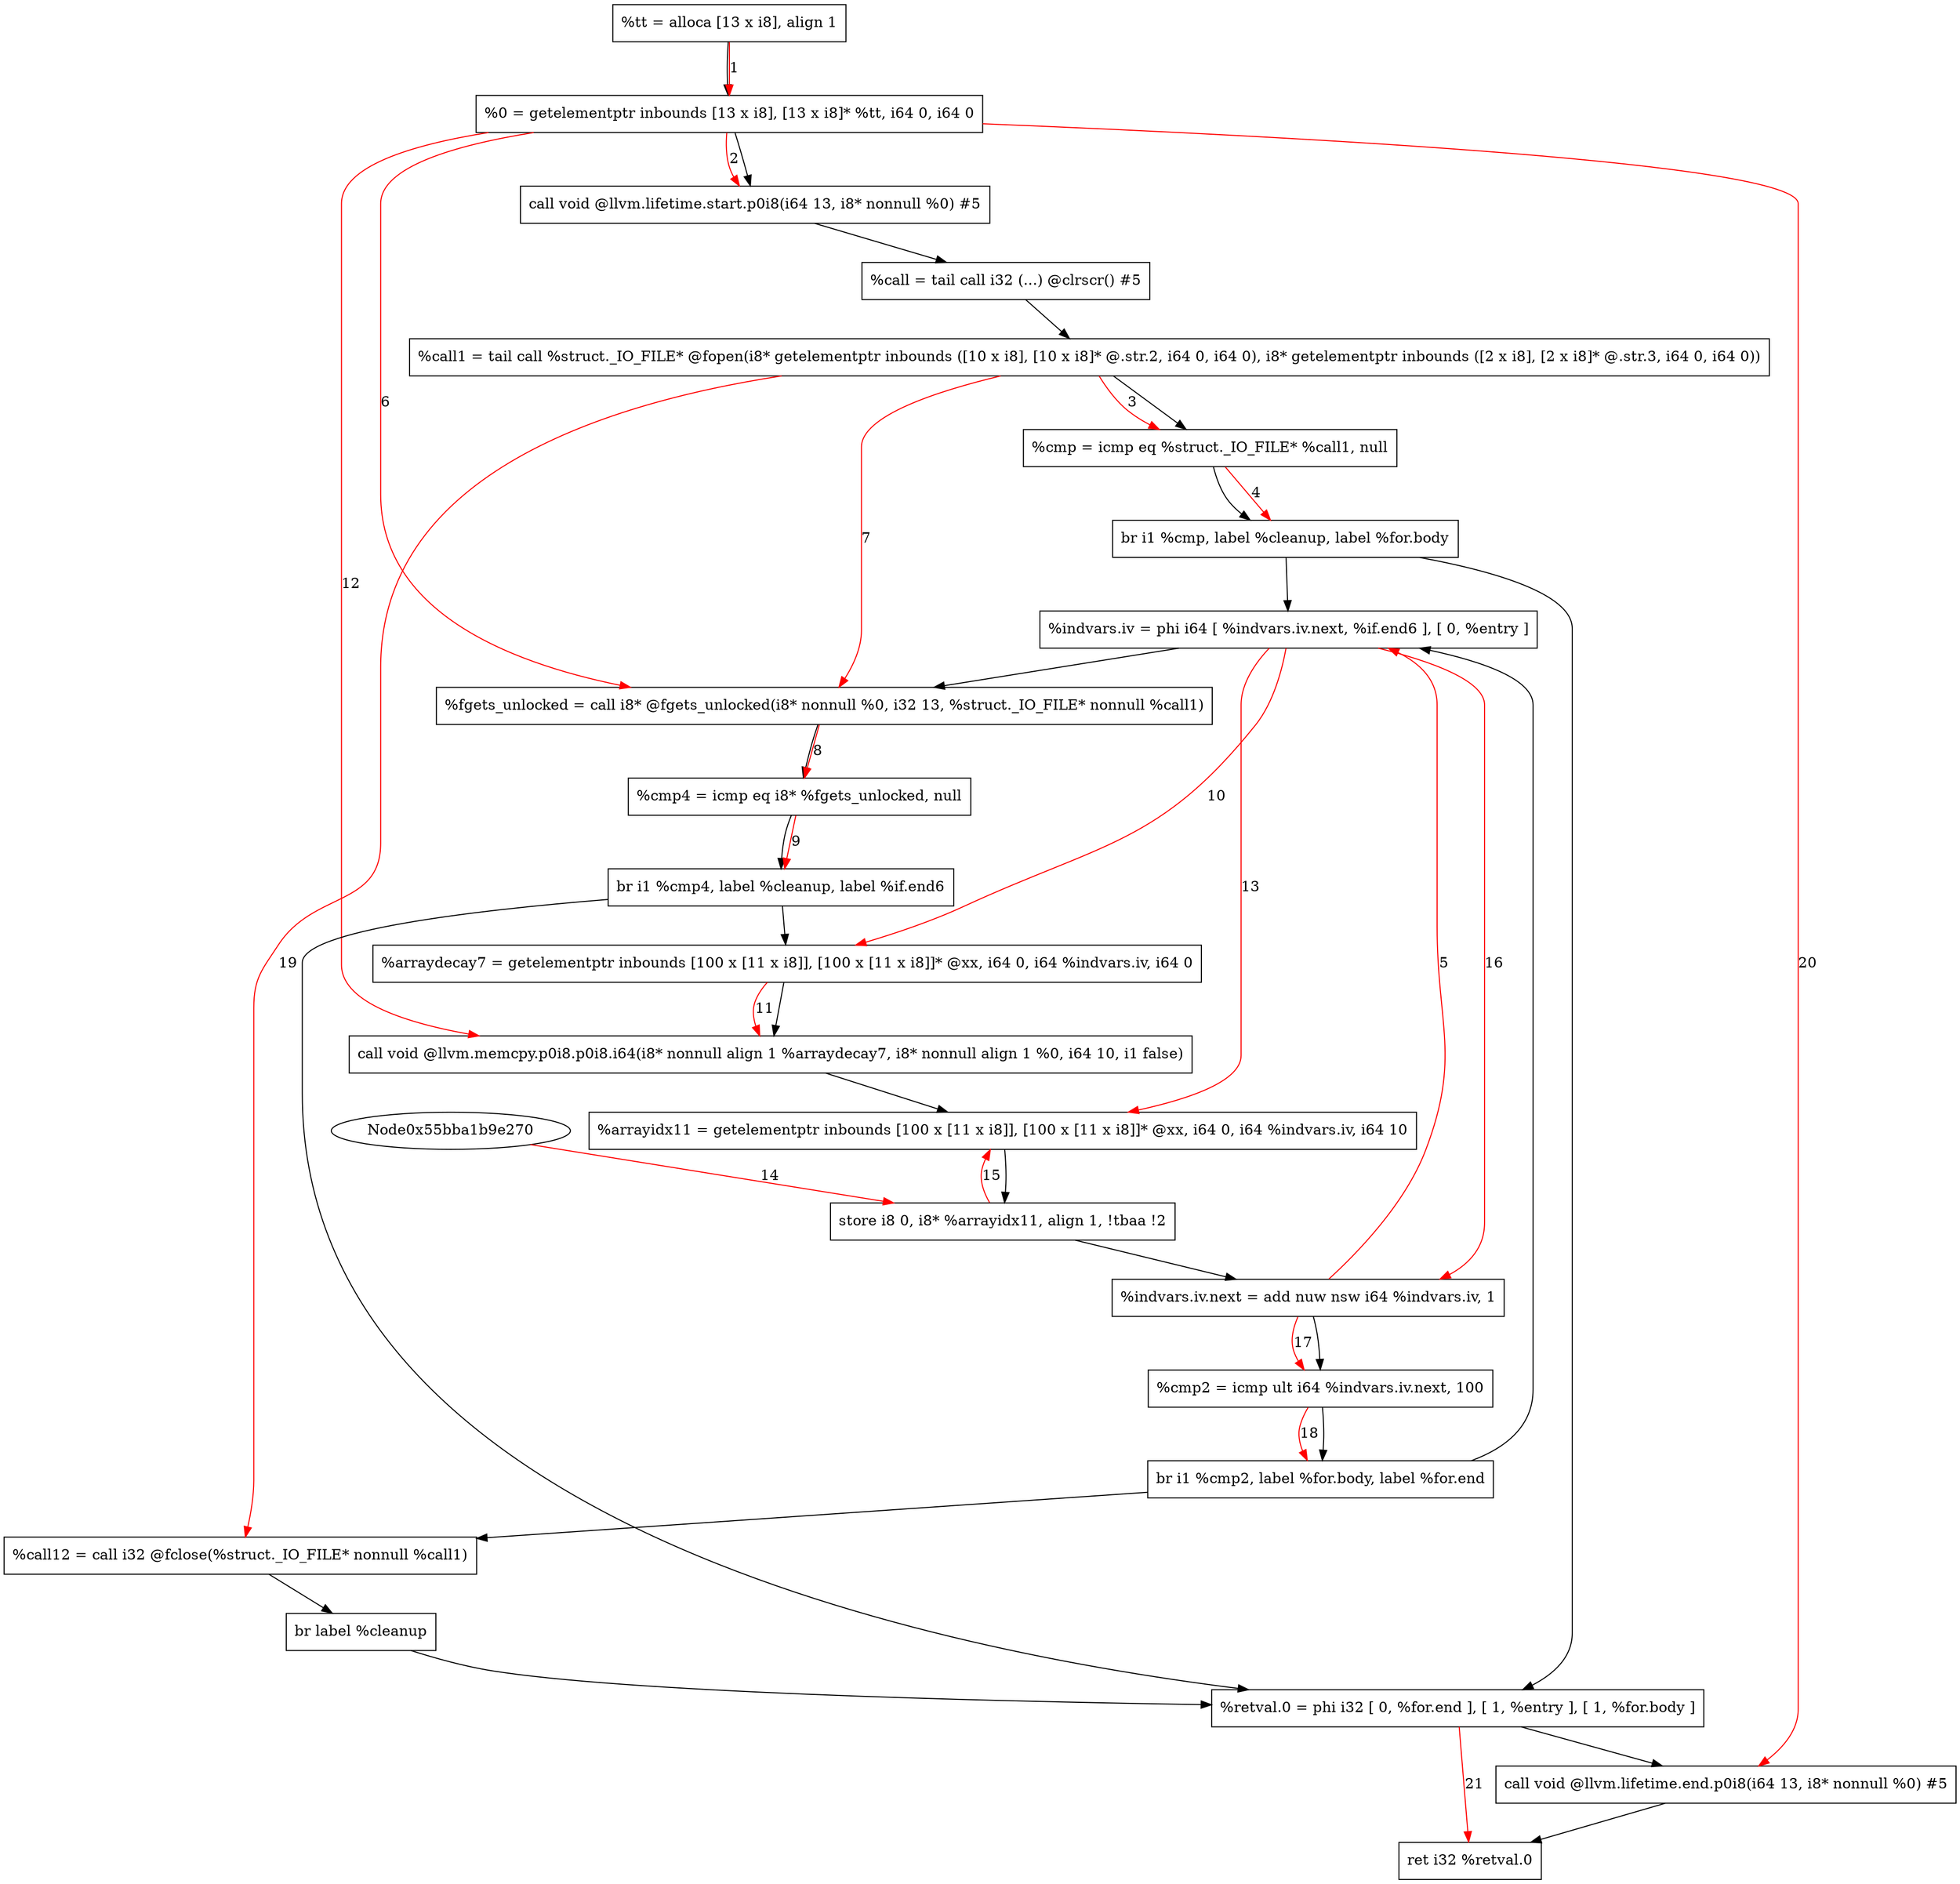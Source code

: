 digraph "CDFG for'ReadDat' function" {
	Node0x55bba1ba0658[shape=record, label="  %tt = alloca [13 x i8], align 1"]
	Node0x55bba1b9b688[shape=record, label="  %0 = getelementptr inbounds [13 x i8], [13 x i8]* %tt, i64 0, i64 0"]
	Node0x55bba1b9b808[shape=record, label="  call void @llvm.lifetime.start.p0i8(i64 13, i8* nonnull %0) #5"]
	Node0x55bba1b9b8c8[shape=record, label="  %call = tail call i32 (...) @clrscr() #5"]
	Node0x55bba1b9b9f8[shape=record, label="  %call1 = tail call %struct._IO_FILE* @fopen(i8* getelementptr inbounds ([10 x i8], [10 x i8]* @.str.2, i64 0, i64 0), i8* getelementptr inbounds ([2 x i8], [2 x i8]* @.str.3, i64 0, i64 0))"]
	Node0x55bba1b9bad0[shape=record, label="  %cmp = icmp eq %struct._IO_FILE* %call1, null"]
	Node0x55bba1b9bcd8[shape=record, label="  br i1 %cmp, label %cleanup, label %for.body"]
	Node0x55bba1ba2328[shape=record, label="  %indvars.iv = phi i64 [ %indvars.iv.next, %if.end6 ], [ 0, %entry ]"]
	Node0x55bba1ba2490[shape=record, label="  %fgets_unlocked = call i8* @fgets_unlocked(i8* nonnull %0, i32 13, %struct._IO_FILE* nonnull %call1)"]
	Node0x55bba1ba2560[shape=record, label="  %cmp4 = icmp eq i8* %fgets_unlocked, null"]
	Node0x55bba1ba25e8[shape=record, label="  br i1 %cmp4, label %cleanup, label %if.end6"]
	Node0x55bba1ba2690[shape=record, label="  %arraydecay7 = getelementptr inbounds [100 x [11 x i8]], [100 x [11 x i8]]* @xx, i64 0, i64 %indvars.iv, i64 0"]
	Node0x55bba1ba2808[shape=record, label="  call void @llvm.memcpy.p0i8.p0i8.i64(i8* nonnull align 1 %arraydecay7, i8* nonnull align 1 %0, i64 10, i1 false)"]
	Node0x55bba1ba2910[shape=record, label="  %arrayidx11 = getelementptr inbounds [100 x [11 x i8]], [100 x [11 x i8]]* @xx, i64 0, i64 %indvars.iv, i64 10"]
	Node0x55bba1ba2b30[shape=record, label="  store i8 0, i8* %arrayidx11, align 1, !tbaa !2"]
	Node0x55bba1ba2bb0[shape=record, label="  %indvars.iv.next = add nuw nsw i64 %indvars.iv, 1"]
	Node0x55bba1ba2c20[shape=record, label="  %cmp2 = icmp ult i64 %indvars.iv.next, 100"]
	Node0x55bba1ba2cf8[shape=record, label="  br i1 %cmp2, label %for.body, label %for.end"]
	Node0x55bba1ba2d90[shape=record, label="  %call12 = call i32 @fclose(%struct._IO_FILE* nonnull %call1)"]
	Node0x55bba1b9bc48[shape=record, label="  br label %cleanup"]
	Node0x55bba1ba2e38[shape=record, label="  %retval.0 = phi i32 [ 0, %for.end ], [ 1, %entry ], [ 1, %for.body ]"]
	Node0x55bba1ba2fc8[shape=record, label="  call void @llvm.lifetime.end.p0i8(i64 13, i8* nonnull %0) #5"]
	Node0x55bba1b9bb98[shape=record, label="  ret i32 %retval.0"]
	Node0x55bba1ba0658 -> Node0x55bba1b9b688
	Node0x55bba1b9b688 -> Node0x55bba1b9b808
	Node0x55bba1b9b808 -> Node0x55bba1b9b8c8
	Node0x55bba1b9b8c8 -> Node0x55bba1b9b9f8
	Node0x55bba1b9b9f8 -> Node0x55bba1b9bad0
	Node0x55bba1b9bad0 -> Node0x55bba1b9bcd8
	Node0x55bba1b9bcd8 -> Node0x55bba1ba2e38
	Node0x55bba1b9bcd8 -> Node0x55bba1ba2328
	Node0x55bba1ba2328 -> Node0x55bba1ba2490
	Node0x55bba1ba2490 -> Node0x55bba1ba2560
	Node0x55bba1ba2560 -> Node0x55bba1ba25e8
	Node0x55bba1ba25e8 -> Node0x55bba1ba2e38
	Node0x55bba1ba25e8 -> Node0x55bba1ba2690
	Node0x55bba1ba2690 -> Node0x55bba1ba2808
	Node0x55bba1ba2808 -> Node0x55bba1ba2910
	Node0x55bba1ba2910 -> Node0x55bba1ba2b30
	Node0x55bba1ba2b30 -> Node0x55bba1ba2bb0
	Node0x55bba1ba2bb0 -> Node0x55bba1ba2c20
	Node0x55bba1ba2c20 -> Node0x55bba1ba2cf8
	Node0x55bba1ba2cf8 -> Node0x55bba1ba2328
	Node0x55bba1ba2cf8 -> Node0x55bba1ba2d90
	Node0x55bba1ba2d90 -> Node0x55bba1b9bc48
	Node0x55bba1b9bc48 -> Node0x55bba1ba2e38
	Node0x55bba1ba2e38 -> Node0x55bba1ba2fc8
	Node0x55bba1ba2fc8 -> Node0x55bba1b9bb98
edge [color=red]
	Node0x55bba1ba0658 -> Node0x55bba1b9b688[label="1"]
	Node0x55bba1b9b688 -> Node0x55bba1b9b808[label="2"]
	Node0x55bba1b9b9f8 -> Node0x55bba1b9bad0[label="3"]
	Node0x55bba1b9bad0 -> Node0x55bba1b9bcd8[label="4"]
	Node0x55bba1ba2bb0 -> Node0x55bba1ba2328[label="5"]
	Node0x55bba1b9b688 -> Node0x55bba1ba2490[label="6"]
	Node0x55bba1b9b9f8 -> Node0x55bba1ba2490[label="7"]
	Node0x55bba1ba2490 -> Node0x55bba1ba2560[label="8"]
	Node0x55bba1ba2560 -> Node0x55bba1ba25e8[label="9"]
	Node0x55bba1ba2328 -> Node0x55bba1ba2690[label="10"]
	Node0x55bba1ba2690 -> Node0x55bba1ba2808[label="11"]
	Node0x55bba1b9b688 -> Node0x55bba1ba2808[label="12"]
	Node0x55bba1ba2328 -> Node0x55bba1ba2910[label="13"]
	Node0x55bba1b9e270 -> Node0x55bba1ba2b30[label="14"]
	Node0x55bba1ba2b30 -> Node0x55bba1ba2910[label="15"]
	Node0x55bba1ba2328 -> Node0x55bba1ba2bb0[label="16"]
	Node0x55bba1ba2bb0 -> Node0x55bba1ba2c20[label="17"]
	Node0x55bba1ba2c20 -> Node0x55bba1ba2cf8[label="18"]
	Node0x55bba1b9b9f8 -> Node0x55bba1ba2d90[label="19"]
	Node0x55bba1b9b688 -> Node0x55bba1ba2fc8[label="20"]
	Node0x55bba1ba2e38 -> Node0x55bba1b9bb98[label="21"]
}
